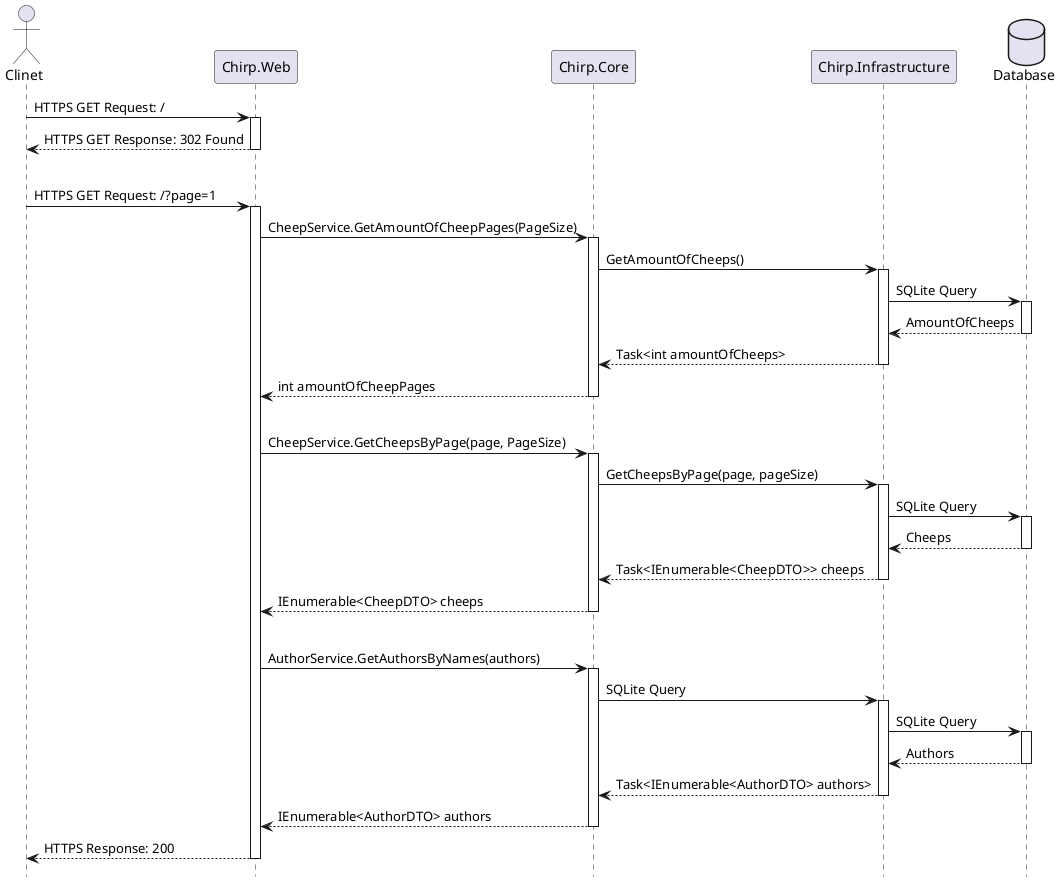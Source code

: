 @startuml'skin rose'This can hide the boxes at the bottomhide footboxactor Clinet as Clinetparticipant Chirp.Web as Webparticipant Chirp.Core as Coreparticipant Chirp.Infrastructure as Infrastructuredatabase Database as Database'Redirects from / to /?page=1Clinet -> Web ++ : HTTPS GET Request: /return HTTPS GET Response: 302 Found||||Clinet -> Web ++ : HTTPS GET Request: /?page=1'Get amount of pages for pagebuttons  Web -> Core ++ : CheepService.GetAmountOfCheepPages(PageSize)    Core -> Infrastructure ++ : GetAmountOfCheeps()      Infrastructure -> Database ++ : SQLite Query      return AmountOfCheeps    return Task<int amountOfCheeps>  return int amountOfCheepPages||||'Get cheeps from current page  Web -> Core ++ : CheepService.GetCheepsByPage(page, PageSize)    Core -> Infrastructure ++ : GetCheepsByPage(page, pageSize)      Infrastructure -> Database ++ : SQLite Query      return Cheeps    return Task<IEnumerable<CheepDTO>> cheeps  return IEnumerable<CheepDTO> cheeps||||'Get authors to get profile images   Web -> Core ++ : AuthorService.GetAuthorsByNames(authors)    Core -> Infrastructure ++ : SQLite Query      Infrastructure -> Database ++ : SQLite Query      return Authors    return Task<IEnumerable<AuthorDTO> authors>  return IEnumerable<AuthorDTO> authorsreturn HTTPS Response: 200@enduml